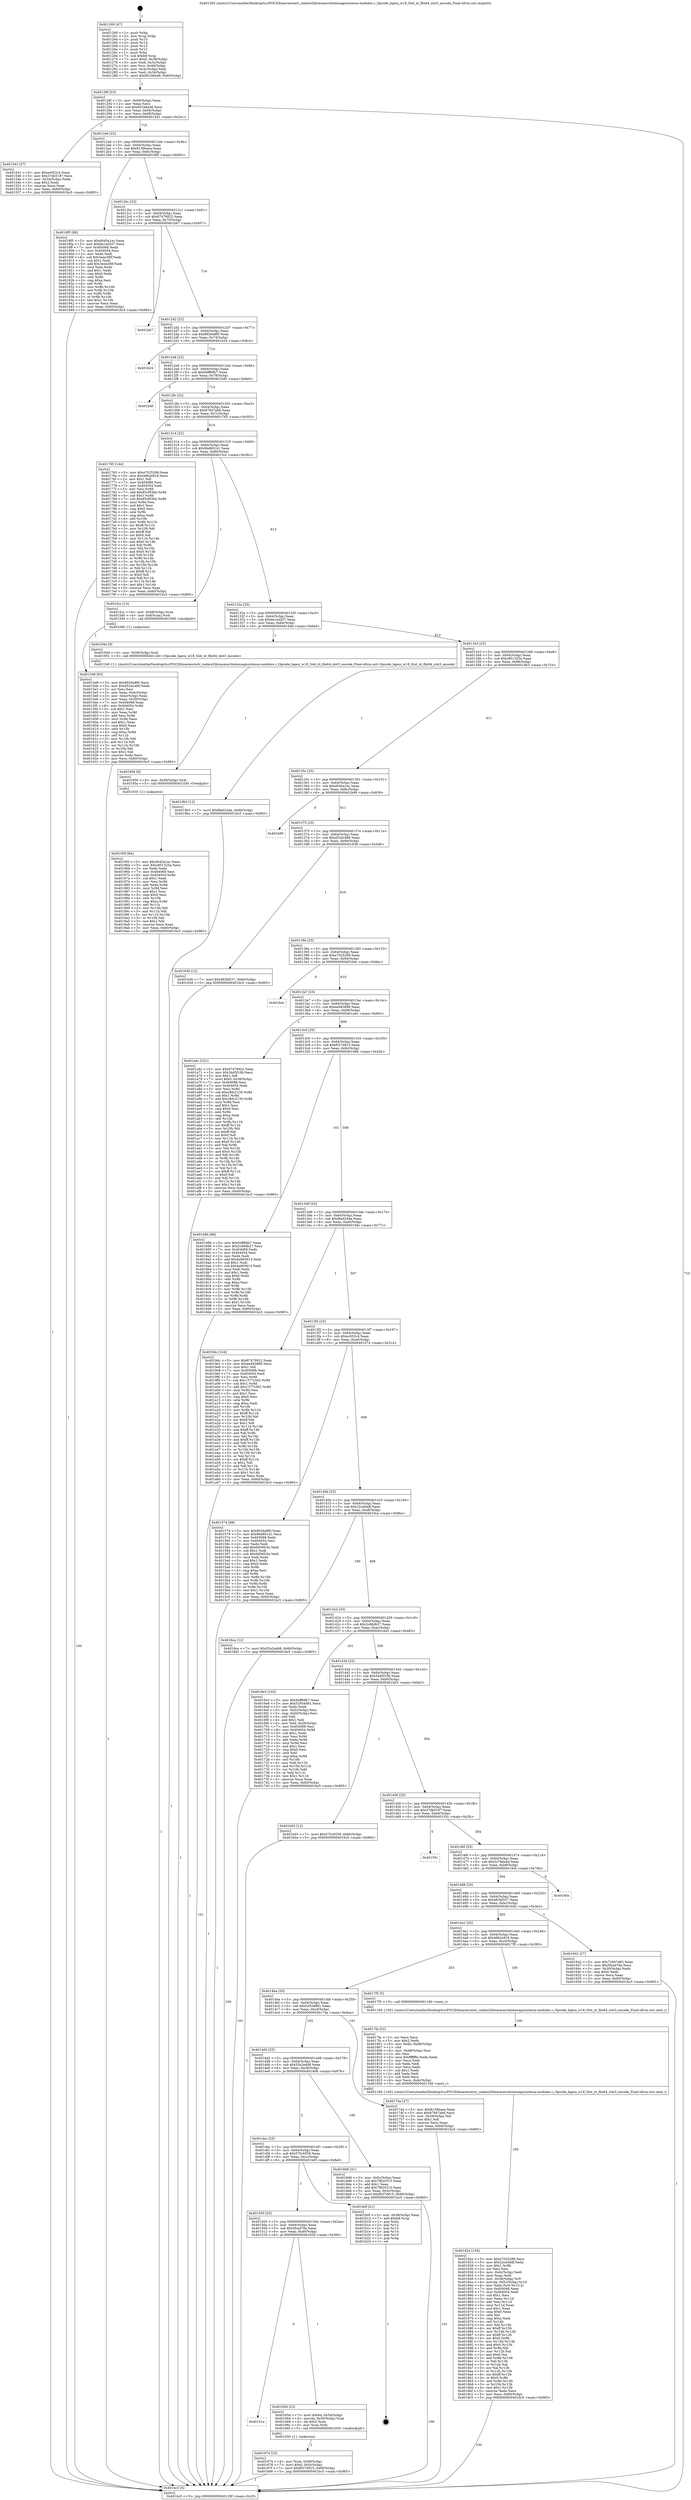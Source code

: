 digraph "0x401260" {
  label = "0x401260 (/mnt/c/Users/mathe/Desktop/tcc/POCII/binaries/extr_radare2librasmarchxtensagnuxtensa-modules.c_Opcode_bgeui_w18_Slot_xt_flix64_slot3_encode_Final-ollvm.out::main(0))"
  labelloc = "t"
  node[shape=record]

  Entry [label="",width=0.3,height=0.3,shape=circle,fillcolor=black,style=filled]
  "0x40128f" [label="{
     0x40128f [23]\l
     | [instrs]\l
     &nbsp;&nbsp;0x40128f \<+3\>: mov -0x60(%rbp),%eax\l
     &nbsp;&nbsp;0x401292 \<+2\>: mov %eax,%ecx\l
     &nbsp;&nbsp;0x401294 \<+6\>: sub $0x801b6a48,%ecx\l
     &nbsp;&nbsp;0x40129a \<+3\>: mov %eax,-0x64(%rbp)\l
     &nbsp;&nbsp;0x40129d \<+3\>: mov %ecx,-0x68(%rbp)\l
     &nbsp;&nbsp;0x4012a0 \<+6\>: je 0000000000401541 \<main+0x2e1\>\l
  }"]
  "0x401541" [label="{
     0x401541 [27]\l
     | [instrs]\l
     &nbsp;&nbsp;0x401541 \<+5\>: mov $0xec052c4,%eax\l
     &nbsp;&nbsp;0x401546 \<+5\>: mov $0x37db5197,%ecx\l
     &nbsp;&nbsp;0x40154b \<+3\>: mov -0x34(%rbp),%edx\l
     &nbsp;&nbsp;0x40154e \<+3\>: cmp $0x2,%edx\l
     &nbsp;&nbsp;0x401551 \<+3\>: cmovne %ecx,%eax\l
     &nbsp;&nbsp;0x401554 \<+3\>: mov %eax,-0x60(%rbp)\l
     &nbsp;&nbsp;0x401557 \<+5\>: jmp 0000000000401bc5 \<main+0x965\>\l
  }"]
  "0x4012a6" [label="{
     0x4012a6 [22]\l
     | [instrs]\l
     &nbsp;&nbsp;0x4012a6 \<+5\>: jmp 00000000004012ab \<main+0x4b\>\l
     &nbsp;&nbsp;0x4012ab \<+3\>: mov -0x64(%rbp),%eax\l
     &nbsp;&nbsp;0x4012ae \<+5\>: sub $0x8139baea,%eax\l
     &nbsp;&nbsp;0x4012b3 \<+3\>: mov %eax,-0x6c(%rbp)\l
     &nbsp;&nbsp;0x4012b6 \<+6\>: je 00000000004018f5 \<main+0x695\>\l
  }"]
  "0x401bc5" [label="{
     0x401bc5 [5]\l
     | [instrs]\l
     &nbsp;&nbsp;0x401bc5 \<+5\>: jmp 000000000040128f \<main+0x2f\>\l
  }"]
  "0x401260" [label="{
     0x401260 [47]\l
     | [instrs]\l
     &nbsp;&nbsp;0x401260 \<+1\>: push %rbp\l
     &nbsp;&nbsp;0x401261 \<+3\>: mov %rsp,%rbp\l
     &nbsp;&nbsp;0x401264 \<+2\>: push %r15\l
     &nbsp;&nbsp;0x401266 \<+2\>: push %r14\l
     &nbsp;&nbsp;0x401268 \<+2\>: push %r13\l
     &nbsp;&nbsp;0x40126a \<+2\>: push %r12\l
     &nbsp;&nbsp;0x40126c \<+1\>: push %rbx\l
     &nbsp;&nbsp;0x40126d \<+7\>: sub $0xb8,%rsp\l
     &nbsp;&nbsp;0x401274 \<+7\>: movl $0x0,-0x38(%rbp)\l
     &nbsp;&nbsp;0x40127b \<+3\>: mov %edi,-0x3c(%rbp)\l
     &nbsp;&nbsp;0x40127e \<+4\>: mov %rsi,-0x48(%rbp)\l
     &nbsp;&nbsp;0x401282 \<+3\>: mov -0x3c(%rbp),%edi\l
     &nbsp;&nbsp;0x401285 \<+3\>: mov %edi,-0x34(%rbp)\l
     &nbsp;&nbsp;0x401288 \<+7\>: movl $0x801b6a48,-0x60(%rbp)\l
  }"]
  Exit [label="",width=0.3,height=0.3,shape=circle,fillcolor=black,style=filled,peripheries=2]
  "0x4018f5" [label="{
     0x4018f5 [88]\l
     | [instrs]\l
     &nbsp;&nbsp;0x4018f5 \<+5\>: mov $0xd045a1ec,%eax\l
     &nbsp;&nbsp;0x4018fa \<+5\>: mov $0xbe1ed207,%ecx\l
     &nbsp;&nbsp;0x4018ff \<+7\>: mov 0x404068,%edx\l
     &nbsp;&nbsp;0x401906 \<+7\>: mov 0x404054,%esi\l
     &nbsp;&nbsp;0x40190d \<+2\>: mov %edx,%edi\l
     &nbsp;&nbsp;0x40190f \<+6\>: sub $0x3eee2f0f,%edi\l
     &nbsp;&nbsp;0x401915 \<+3\>: sub $0x1,%edi\l
     &nbsp;&nbsp;0x401918 \<+6\>: add $0x3eee2f0f,%edi\l
     &nbsp;&nbsp;0x40191e \<+3\>: imul %edi,%edx\l
     &nbsp;&nbsp;0x401921 \<+3\>: and $0x1,%edx\l
     &nbsp;&nbsp;0x401924 \<+3\>: cmp $0x0,%edx\l
     &nbsp;&nbsp;0x401927 \<+4\>: sete %r8b\l
     &nbsp;&nbsp;0x40192b \<+3\>: cmp $0xa,%esi\l
     &nbsp;&nbsp;0x40192e \<+4\>: setl %r9b\l
     &nbsp;&nbsp;0x401932 \<+3\>: mov %r8b,%r10b\l
     &nbsp;&nbsp;0x401935 \<+3\>: and %r9b,%r10b\l
     &nbsp;&nbsp;0x401938 \<+3\>: xor %r9b,%r8b\l
     &nbsp;&nbsp;0x40193b \<+3\>: or %r8b,%r10b\l
     &nbsp;&nbsp;0x40193e \<+4\>: test $0x1,%r10b\l
     &nbsp;&nbsp;0x401942 \<+3\>: cmovne %ecx,%eax\l
     &nbsp;&nbsp;0x401945 \<+3\>: mov %eax,-0x60(%rbp)\l
     &nbsp;&nbsp;0x401948 \<+5\>: jmp 0000000000401bc5 \<main+0x965\>\l
  }"]
  "0x4012bc" [label="{
     0x4012bc [22]\l
     | [instrs]\l
     &nbsp;&nbsp;0x4012bc \<+5\>: jmp 00000000004012c1 \<main+0x61\>\l
     &nbsp;&nbsp;0x4012c1 \<+3\>: mov -0x64(%rbp),%eax\l
     &nbsp;&nbsp;0x4012c4 \<+5\>: sub $0x87479922,%eax\l
     &nbsp;&nbsp;0x4012c9 \<+3\>: mov %eax,-0x70(%rbp)\l
     &nbsp;&nbsp;0x4012cc \<+6\>: je 0000000000401bb7 \<main+0x957\>\l
  }"]
  "0x40195f" [label="{
     0x40195f [84]\l
     | [instrs]\l
     &nbsp;&nbsp;0x40195f \<+5\>: mov $0xd045a1ec,%eax\l
     &nbsp;&nbsp;0x401964 \<+5\>: mov $0xc851325a,%ecx\l
     &nbsp;&nbsp;0x401969 \<+2\>: xor %edx,%edx\l
     &nbsp;&nbsp;0x40196b \<+7\>: mov 0x404068,%esi\l
     &nbsp;&nbsp;0x401972 \<+8\>: mov 0x404054,%r8d\l
     &nbsp;&nbsp;0x40197a \<+3\>: sub $0x1,%edx\l
     &nbsp;&nbsp;0x40197d \<+3\>: mov %esi,%r9d\l
     &nbsp;&nbsp;0x401980 \<+3\>: add %edx,%r9d\l
     &nbsp;&nbsp;0x401983 \<+4\>: imul %r9d,%esi\l
     &nbsp;&nbsp;0x401987 \<+3\>: and $0x1,%esi\l
     &nbsp;&nbsp;0x40198a \<+3\>: cmp $0x0,%esi\l
     &nbsp;&nbsp;0x40198d \<+4\>: sete %r10b\l
     &nbsp;&nbsp;0x401991 \<+4\>: cmp $0xa,%r8d\l
     &nbsp;&nbsp;0x401995 \<+4\>: setl %r11b\l
     &nbsp;&nbsp;0x401999 \<+3\>: mov %r10b,%bl\l
     &nbsp;&nbsp;0x40199c \<+3\>: and %r11b,%bl\l
     &nbsp;&nbsp;0x40199f \<+3\>: xor %r11b,%r10b\l
     &nbsp;&nbsp;0x4019a2 \<+3\>: or %r10b,%bl\l
     &nbsp;&nbsp;0x4019a5 \<+3\>: test $0x1,%bl\l
     &nbsp;&nbsp;0x4019a8 \<+3\>: cmovne %ecx,%eax\l
     &nbsp;&nbsp;0x4019ab \<+3\>: mov %eax,-0x60(%rbp)\l
     &nbsp;&nbsp;0x4019ae \<+5\>: jmp 0000000000401bc5 \<main+0x965\>\l
  }"]
  "0x401bb7" [label="{
     0x401bb7\l
  }", style=dashed]
  "0x4012d2" [label="{
     0x4012d2 [22]\l
     | [instrs]\l
     &nbsp;&nbsp;0x4012d2 \<+5\>: jmp 00000000004012d7 \<main+0x77\>\l
     &nbsp;&nbsp;0x4012d7 \<+3\>: mov -0x64(%rbp),%eax\l
     &nbsp;&nbsp;0x4012da \<+5\>: sub $0x8926e8f0,%eax\l
     &nbsp;&nbsp;0x4012df \<+3\>: mov %eax,-0x74(%rbp)\l
     &nbsp;&nbsp;0x4012e2 \<+6\>: je 0000000000401b24 \<main+0x8c4\>\l
  }"]
  "0x401956" [label="{
     0x401956 [9]\l
     | [instrs]\l
     &nbsp;&nbsp;0x401956 \<+4\>: mov -0x58(%rbp),%rdi\l
     &nbsp;&nbsp;0x40195a \<+5\>: call 0000000000401030 \<free@plt\>\l
     | [calls]\l
     &nbsp;&nbsp;0x401030 \{1\} (unknown)\l
  }"]
  "0x401b24" [label="{
     0x401b24\l
  }", style=dashed]
  "0x4012e8" [label="{
     0x4012e8 [22]\l
     | [instrs]\l
     &nbsp;&nbsp;0x4012e8 \<+5\>: jmp 00000000004012ed \<main+0x8d\>\l
     &nbsp;&nbsp;0x4012ed \<+3\>: mov -0x64(%rbp),%eax\l
     &nbsp;&nbsp;0x4012f0 \<+5\>: sub $0x94ff68b7,%eax\l
     &nbsp;&nbsp;0x4012f5 \<+3\>: mov %eax,-0x78(%rbp)\l
     &nbsp;&nbsp;0x4012f8 \<+6\>: je 0000000000401b40 \<main+0x8e0\>\l
  }"]
  "0x40182e" [label="{
     0x40182e [156]\l
     | [instrs]\l
     &nbsp;&nbsp;0x40182e \<+5\>: mov $0xe7025289,%ecx\l
     &nbsp;&nbsp;0x401833 \<+5\>: mov $0x22ce0ddf,%edx\l
     &nbsp;&nbsp;0x401838 \<+3\>: mov $0x1,%r8b\l
     &nbsp;&nbsp;0x40183b \<+2\>: xor %esi,%esi\l
     &nbsp;&nbsp;0x40183d \<+6\>: mov -0xdc(%rbp),%edi\l
     &nbsp;&nbsp;0x401843 \<+3\>: imul %eax,%edi\l
     &nbsp;&nbsp;0x401846 \<+4\>: mov -0x58(%rbp),%r9\l
     &nbsp;&nbsp;0x40184a \<+4\>: movslq -0x5c(%rbp),%r10\l
     &nbsp;&nbsp;0x40184e \<+4\>: mov %edi,(%r9,%r10,4)\l
     &nbsp;&nbsp;0x401852 \<+7\>: mov 0x404068,%eax\l
     &nbsp;&nbsp;0x401859 \<+7\>: mov 0x404054,%edi\l
     &nbsp;&nbsp;0x401860 \<+3\>: sub $0x1,%esi\l
     &nbsp;&nbsp;0x401863 \<+3\>: mov %eax,%r11d\l
     &nbsp;&nbsp;0x401866 \<+3\>: add %esi,%r11d\l
     &nbsp;&nbsp;0x401869 \<+4\>: imul %r11d,%eax\l
     &nbsp;&nbsp;0x40186d \<+3\>: and $0x1,%eax\l
     &nbsp;&nbsp;0x401870 \<+3\>: cmp $0x0,%eax\l
     &nbsp;&nbsp;0x401873 \<+3\>: sete %bl\l
     &nbsp;&nbsp;0x401876 \<+3\>: cmp $0xa,%edi\l
     &nbsp;&nbsp;0x401879 \<+4\>: setl %r14b\l
     &nbsp;&nbsp;0x40187d \<+3\>: mov %bl,%r15b\l
     &nbsp;&nbsp;0x401880 \<+4\>: xor $0xff,%r15b\l
     &nbsp;&nbsp;0x401884 \<+3\>: mov %r14b,%r12b\l
     &nbsp;&nbsp;0x401887 \<+4\>: xor $0xff,%r12b\l
     &nbsp;&nbsp;0x40188b \<+4\>: xor $0x0,%r8b\l
     &nbsp;&nbsp;0x40188f \<+3\>: mov %r15b,%r13b\l
     &nbsp;&nbsp;0x401892 \<+4\>: and $0x0,%r13b\l
     &nbsp;&nbsp;0x401896 \<+3\>: and %r8b,%bl\l
     &nbsp;&nbsp;0x401899 \<+3\>: mov %r12b,%al\l
     &nbsp;&nbsp;0x40189c \<+2\>: and $0x0,%al\l
     &nbsp;&nbsp;0x40189e \<+3\>: and %r8b,%r14b\l
     &nbsp;&nbsp;0x4018a1 \<+3\>: or %bl,%r13b\l
     &nbsp;&nbsp;0x4018a4 \<+3\>: or %r14b,%al\l
     &nbsp;&nbsp;0x4018a7 \<+3\>: xor %al,%r13b\l
     &nbsp;&nbsp;0x4018aa \<+3\>: or %r12b,%r15b\l
     &nbsp;&nbsp;0x4018ad \<+4\>: xor $0xff,%r15b\l
     &nbsp;&nbsp;0x4018b1 \<+4\>: or $0x0,%r8b\l
     &nbsp;&nbsp;0x4018b5 \<+3\>: and %r8b,%r15b\l
     &nbsp;&nbsp;0x4018b8 \<+3\>: or %r15b,%r13b\l
     &nbsp;&nbsp;0x4018bb \<+4\>: test $0x1,%r13b\l
     &nbsp;&nbsp;0x4018bf \<+3\>: cmovne %edx,%ecx\l
     &nbsp;&nbsp;0x4018c2 \<+3\>: mov %ecx,-0x60(%rbp)\l
     &nbsp;&nbsp;0x4018c5 \<+5\>: jmp 0000000000401bc5 \<main+0x965\>\l
  }"]
  "0x401b40" [label="{
     0x401b40\l
  }", style=dashed]
  "0x4012fe" [label="{
     0x4012fe [22]\l
     | [instrs]\l
     &nbsp;&nbsp;0x4012fe \<+5\>: jmp 0000000000401303 \<main+0xa3\>\l
     &nbsp;&nbsp;0x401303 \<+3\>: mov -0x64(%rbp),%eax\l
     &nbsp;&nbsp;0x401306 \<+5\>: sub $0x97847ab6,%eax\l
     &nbsp;&nbsp;0x40130b \<+3\>: mov %eax,-0x7c(%rbp)\l
     &nbsp;&nbsp;0x40130e \<+6\>: je 0000000000401765 \<main+0x505\>\l
  }"]
  "0x4017fa" [label="{
     0x4017fa [52]\l
     | [instrs]\l
     &nbsp;&nbsp;0x4017fa \<+2\>: xor %ecx,%ecx\l
     &nbsp;&nbsp;0x4017fc \<+5\>: mov $0x2,%edx\l
     &nbsp;&nbsp;0x401801 \<+6\>: mov %edx,-0xd8(%rbp)\l
     &nbsp;&nbsp;0x401807 \<+1\>: cltd\l
     &nbsp;&nbsp;0x401808 \<+6\>: mov -0xd8(%rbp),%esi\l
     &nbsp;&nbsp;0x40180e \<+2\>: idiv %esi\l
     &nbsp;&nbsp;0x401810 \<+6\>: imul $0xfffffffe,%edx,%edx\l
     &nbsp;&nbsp;0x401816 \<+2\>: mov %ecx,%edi\l
     &nbsp;&nbsp;0x401818 \<+2\>: sub %edx,%edi\l
     &nbsp;&nbsp;0x40181a \<+2\>: mov %ecx,%edx\l
     &nbsp;&nbsp;0x40181c \<+3\>: sub $0x1,%edx\l
     &nbsp;&nbsp;0x40181f \<+2\>: add %edx,%edi\l
     &nbsp;&nbsp;0x401821 \<+2\>: sub %edi,%ecx\l
     &nbsp;&nbsp;0x401823 \<+6\>: mov %ecx,-0xdc(%rbp)\l
     &nbsp;&nbsp;0x401829 \<+5\>: call 0000000000401160 \<next_i\>\l
     | [calls]\l
     &nbsp;&nbsp;0x401160 \{100\} (/mnt/c/Users/mathe/Desktop/tcc/POCII/binaries/extr_radare2librasmarchxtensagnuxtensa-modules.c_Opcode_bgeui_w18_Slot_xt_flix64_slot3_encode_Final-ollvm.out::next_i)\l
  }"]
  "0x401765" [label="{
     0x401765 [144]\l
     | [instrs]\l
     &nbsp;&nbsp;0x401765 \<+5\>: mov $0xe7025289,%eax\l
     &nbsp;&nbsp;0x40176a \<+5\>: mov $0x49b2e918,%ecx\l
     &nbsp;&nbsp;0x40176f \<+2\>: mov $0x1,%dl\l
     &nbsp;&nbsp;0x401771 \<+7\>: mov 0x404068,%esi\l
     &nbsp;&nbsp;0x401778 \<+7\>: mov 0x404054,%edi\l
     &nbsp;&nbsp;0x40177f \<+3\>: mov %esi,%r8d\l
     &nbsp;&nbsp;0x401782 \<+7\>: add $0x85cf03bb,%r8d\l
     &nbsp;&nbsp;0x401789 \<+4\>: sub $0x1,%r8d\l
     &nbsp;&nbsp;0x40178d \<+7\>: sub $0x85cf03bb,%r8d\l
     &nbsp;&nbsp;0x401794 \<+4\>: imul %r8d,%esi\l
     &nbsp;&nbsp;0x401798 \<+3\>: and $0x1,%esi\l
     &nbsp;&nbsp;0x40179b \<+3\>: cmp $0x0,%esi\l
     &nbsp;&nbsp;0x40179e \<+4\>: sete %r9b\l
     &nbsp;&nbsp;0x4017a2 \<+3\>: cmp $0xa,%edi\l
     &nbsp;&nbsp;0x4017a5 \<+4\>: setl %r10b\l
     &nbsp;&nbsp;0x4017a9 \<+3\>: mov %r9b,%r11b\l
     &nbsp;&nbsp;0x4017ac \<+4\>: xor $0xff,%r11b\l
     &nbsp;&nbsp;0x4017b0 \<+3\>: mov %r10b,%bl\l
     &nbsp;&nbsp;0x4017b3 \<+3\>: xor $0xff,%bl\l
     &nbsp;&nbsp;0x4017b6 \<+3\>: xor $0x0,%dl\l
     &nbsp;&nbsp;0x4017b9 \<+3\>: mov %r11b,%r14b\l
     &nbsp;&nbsp;0x4017bc \<+4\>: and $0x0,%r14b\l
     &nbsp;&nbsp;0x4017c0 \<+3\>: and %dl,%r9b\l
     &nbsp;&nbsp;0x4017c3 \<+3\>: mov %bl,%r15b\l
     &nbsp;&nbsp;0x4017c6 \<+4\>: and $0x0,%r15b\l
     &nbsp;&nbsp;0x4017ca \<+3\>: and %dl,%r10b\l
     &nbsp;&nbsp;0x4017cd \<+3\>: or %r9b,%r14b\l
     &nbsp;&nbsp;0x4017d0 \<+3\>: or %r10b,%r15b\l
     &nbsp;&nbsp;0x4017d3 \<+3\>: xor %r15b,%r14b\l
     &nbsp;&nbsp;0x4017d6 \<+3\>: or %bl,%r11b\l
     &nbsp;&nbsp;0x4017d9 \<+4\>: xor $0xff,%r11b\l
     &nbsp;&nbsp;0x4017dd \<+3\>: or $0x0,%dl\l
     &nbsp;&nbsp;0x4017e0 \<+3\>: and %dl,%r11b\l
     &nbsp;&nbsp;0x4017e3 \<+3\>: or %r11b,%r14b\l
     &nbsp;&nbsp;0x4017e6 \<+4\>: test $0x1,%r14b\l
     &nbsp;&nbsp;0x4017ea \<+3\>: cmovne %ecx,%eax\l
     &nbsp;&nbsp;0x4017ed \<+3\>: mov %eax,-0x60(%rbp)\l
     &nbsp;&nbsp;0x4017f0 \<+5\>: jmp 0000000000401bc5 \<main+0x965\>\l
  }"]
  "0x401314" [label="{
     0x401314 [22]\l
     | [instrs]\l
     &nbsp;&nbsp;0x401314 \<+5\>: jmp 0000000000401319 \<main+0xb9\>\l
     &nbsp;&nbsp;0x401319 \<+3\>: mov -0x64(%rbp),%eax\l
     &nbsp;&nbsp;0x40131c \<+5\>: sub $0x9bd80141,%eax\l
     &nbsp;&nbsp;0x401321 \<+3\>: mov %eax,-0x80(%rbp)\l
     &nbsp;&nbsp;0x401324 \<+6\>: je 00000000004015cc \<main+0x36c\>\l
  }"]
  "0x401674" [label="{
     0x401674 [23]\l
     | [instrs]\l
     &nbsp;&nbsp;0x401674 \<+4\>: mov %rax,-0x58(%rbp)\l
     &nbsp;&nbsp;0x401678 \<+7\>: movl $0x0,-0x5c(%rbp)\l
     &nbsp;&nbsp;0x40167f \<+7\>: movl $0xf037d915,-0x60(%rbp)\l
     &nbsp;&nbsp;0x401686 \<+5\>: jmp 0000000000401bc5 \<main+0x965\>\l
  }"]
  "0x4015cc" [label="{
     0x4015cc [13]\l
     | [instrs]\l
     &nbsp;&nbsp;0x4015cc \<+4\>: mov -0x48(%rbp),%rax\l
     &nbsp;&nbsp;0x4015d0 \<+4\>: mov 0x8(%rax),%rdi\l
     &nbsp;&nbsp;0x4015d4 \<+5\>: call 0000000000401060 \<atoi@plt\>\l
     | [calls]\l
     &nbsp;&nbsp;0x401060 \{1\} (unknown)\l
  }"]
  "0x40132a" [label="{
     0x40132a [25]\l
     | [instrs]\l
     &nbsp;&nbsp;0x40132a \<+5\>: jmp 000000000040132f \<main+0xcf\>\l
     &nbsp;&nbsp;0x40132f \<+3\>: mov -0x64(%rbp),%eax\l
     &nbsp;&nbsp;0x401332 \<+5\>: sub $0xbe1ed207,%eax\l
     &nbsp;&nbsp;0x401337 \<+6\>: mov %eax,-0x84(%rbp)\l
     &nbsp;&nbsp;0x40133d \<+6\>: je 000000000040194d \<main+0x6ed\>\l
  }"]
  "0x40151e" [label="{
     0x40151e\l
  }", style=dashed]
  "0x40194d" [label="{
     0x40194d [9]\l
     | [instrs]\l
     &nbsp;&nbsp;0x40194d \<+4\>: mov -0x58(%rbp),%rdi\l
     &nbsp;&nbsp;0x401951 \<+5\>: call 0000000000401240 \<Opcode_bgeui_w18_Slot_xt_flix64_slot3_encode\>\l
     | [calls]\l
     &nbsp;&nbsp;0x401240 \{1\} (/mnt/c/Users/mathe/Desktop/tcc/POCII/binaries/extr_radare2librasmarchxtensagnuxtensa-modules.c_Opcode_bgeui_w18_Slot_xt_flix64_slot3_encode_Final-ollvm.out::Opcode_bgeui_w18_Slot_xt_flix64_slot3_encode)\l
  }"]
  "0x401343" [label="{
     0x401343 [25]\l
     | [instrs]\l
     &nbsp;&nbsp;0x401343 \<+5\>: jmp 0000000000401348 \<main+0xe8\>\l
     &nbsp;&nbsp;0x401348 \<+3\>: mov -0x64(%rbp),%eax\l
     &nbsp;&nbsp;0x40134b \<+5\>: sub $0xc851325a,%eax\l
     &nbsp;&nbsp;0x401350 \<+6\>: mov %eax,-0x88(%rbp)\l
     &nbsp;&nbsp;0x401356 \<+6\>: je 00000000004019b3 \<main+0x753\>\l
  }"]
  "0x40165d" [label="{
     0x40165d [23]\l
     | [instrs]\l
     &nbsp;&nbsp;0x40165d \<+7\>: movl $0x64,-0x50(%rbp)\l
     &nbsp;&nbsp;0x401664 \<+4\>: movslq -0x50(%rbp),%rax\l
     &nbsp;&nbsp;0x401668 \<+4\>: shl $0x2,%rax\l
     &nbsp;&nbsp;0x40166c \<+3\>: mov %rax,%rdi\l
     &nbsp;&nbsp;0x40166f \<+5\>: call 0000000000401050 \<malloc@plt\>\l
     | [calls]\l
     &nbsp;&nbsp;0x401050 \{1\} (unknown)\l
  }"]
  "0x4019b3" [label="{
     0x4019b3 [12]\l
     | [instrs]\l
     &nbsp;&nbsp;0x4019b3 \<+7\>: movl $0xf8a024da,-0x60(%rbp)\l
     &nbsp;&nbsp;0x4019ba \<+5\>: jmp 0000000000401bc5 \<main+0x965\>\l
  }"]
  "0x40135c" [label="{
     0x40135c [25]\l
     | [instrs]\l
     &nbsp;&nbsp;0x40135c \<+5\>: jmp 0000000000401361 \<main+0x101\>\l
     &nbsp;&nbsp;0x401361 \<+3\>: mov -0x64(%rbp),%eax\l
     &nbsp;&nbsp;0x401364 \<+5\>: sub $0xd045a1ec,%eax\l
     &nbsp;&nbsp;0x401369 \<+6\>: mov %eax,-0x8c(%rbp)\l
     &nbsp;&nbsp;0x40136f \<+6\>: je 0000000000401b99 \<main+0x939\>\l
  }"]
  "0x401505" [label="{
     0x401505 [25]\l
     | [instrs]\l
     &nbsp;&nbsp;0x401505 \<+5\>: jmp 000000000040150a \<main+0x2aa\>\l
     &nbsp;&nbsp;0x40150a \<+3\>: mov -0x64(%rbp),%eax\l
     &nbsp;&nbsp;0x40150d \<+5\>: sub $0x5fced78a,%eax\l
     &nbsp;&nbsp;0x401512 \<+6\>: mov %eax,-0xd0(%rbp)\l
     &nbsp;&nbsp;0x401518 \<+6\>: je 000000000040165d \<main+0x3fd\>\l
  }"]
  "0x401b99" [label="{
     0x401b99\l
  }", style=dashed]
  "0x401375" [label="{
     0x401375 [25]\l
     | [instrs]\l
     &nbsp;&nbsp;0x401375 \<+5\>: jmp 000000000040137a \<main+0x11a\>\l
     &nbsp;&nbsp;0x40137a \<+3\>: mov -0x64(%rbp),%eax\l
     &nbsp;&nbsp;0x40137d \<+5\>: sub $0xd52dc486,%eax\l
     &nbsp;&nbsp;0x401382 \<+6\>: mov %eax,-0x90(%rbp)\l
     &nbsp;&nbsp;0x401388 \<+6\>: je 0000000000401636 \<main+0x3d6\>\l
  }"]
  "0x401b0f" [label="{
     0x401b0f [21]\l
     | [instrs]\l
     &nbsp;&nbsp;0x401b0f \<+3\>: mov -0x38(%rbp),%eax\l
     &nbsp;&nbsp;0x401b12 \<+7\>: add $0xb8,%rsp\l
     &nbsp;&nbsp;0x401b19 \<+1\>: pop %rbx\l
     &nbsp;&nbsp;0x401b1a \<+2\>: pop %r12\l
     &nbsp;&nbsp;0x401b1c \<+2\>: pop %r13\l
     &nbsp;&nbsp;0x401b1e \<+2\>: pop %r14\l
     &nbsp;&nbsp;0x401b20 \<+2\>: pop %r15\l
     &nbsp;&nbsp;0x401b22 \<+1\>: pop %rbp\l
     &nbsp;&nbsp;0x401b23 \<+1\>: ret\l
  }"]
  "0x401636" [label="{
     0x401636 [12]\l
     | [instrs]\l
     &nbsp;&nbsp;0x401636 \<+7\>: movl $0x483bf337,-0x60(%rbp)\l
     &nbsp;&nbsp;0x40163d \<+5\>: jmp 0000000000401bc5 \<main+0x965\>\l
  }"]
  "0x40138e" [label="{
     0x40138e [25]\l
     | [instrs]\l
     &nbsp;&nbsp;0x40138e \<+5\>: jmp 0000000000401393 \<main+0x133\>\l
     &nbsp;&nbsp;0x401393 \<+3\>: mov -0x64(%rbp),%eax\l
     &nbsp;&nbsp;0x401396 \<+5\>: sub $0xe7025289,%eax\l
     &nbsp;&nbsp;0x40139b \<+6\>: mov %eax,-0x94(%rbp)\l
     &nbsp;&nbsp;0x4013a1 \<+6\>: je 0000000000401b4c \<main+0x8ec\>\l
  }"]
  "0x4014ec" [label="{
     0x4014ec [25]\l
     | [instrs]\l
     &nbsp;&nbsp;0x4014ec \<+5\>: jmp 00000000004014f1 \<main+0x291\>\l
     &nbsp;&nbsp;0x4014f1 \<+3\>: mov -0x64(%rbp),%eax\l
     &nbsp;&nbsp;0x4014f4 \<+5\>: sub $0x575c6559,%eax\l
     &nbsp;&nbsp;0x4014f9 \<+6\>: mov %eax,-0xcc(%rbp)\l
     &nbsp;&nbsp;0x4014ff \<+6\>: je 0000000000401b0f \<main+0x8af\>\l
  }"]
  "0x401b4c" [label="{
     0x401b4c\l
  }", style=dashed]
  "0x4013a7" [label="{
     0x4013a7 [25]\l
     | [instrs]\l
     &nbsp;&nbsp;0x4013a7 \<+5\>: jmp 00000000004013ac \<main+0x14c\>\l
     &nbsp;&nbsp;0x4013ac \<+3\>: mov -0x64(%rbp),%eax\l
     &nbsp;&nbsp;0x4013af \<+5\>: sub $0xee483896,%eax\l
     &nbsp;&nbsp;0x4013b4 \<+6\>: mov %eax,-0x98(%rbp)\l
     &nbsp;&nbsp;0x4013ba \<+6\>: je 0000000000401a6c \<main+0x80c\>\l
  }"]
  "0x4018d6" [label="{
     0x4018d6 [31]\l
     | [instrs]\l
     &nbsp;&nbsp;0x4018d6 \<+3\>: mov -0x5c(%rbp),%eax\l
     &nbsp;&nbsp;0x4018d9 \<+5\>: sub $0x7f620315,%eax\l
     &nbsp;&nbsp;0x4018de \<+3\>: add $0x1,%eax\l
     &nbsp;&nbsp;0x4018e1 \<+5\>: add $0x7f620315,%eax\l
     &nbsp;&nbsp;0x4018e6 \<+3\>: mov %eax,-0x5c(%rbp)\l
     &nbsp;&nbsp;0x4018e9 \<+7\>: movl $0xf037d915,-0x60(%rbp)\l
     &nbsp;&nbsp;0x4018f0 \<+5\>: jmp 0000000000401bc5 \<main+0x965\>\l
  }"]
  "0x401a6c" [label="{
     0x401a6c [151]\l
     | [instrs]\l
     &nbsp;&nbsp;0x401a6c \<+5\>: mov $0x87479922,%eax\l
     &nbsp;&nbsp;0x401a71 \<+5\>: mov $0x34d5f10b,%ecx\l
     &nbsp;&nbsp;0x401a76 \<+2\>: mov $0x1,%dl\l
     &nbsp;&nbsp;0x401a78 \<+7\>: movl $0x0,-0x38(%rbp)\l
     &nbsp;&nbsp;0x401a7f \<+7\>: mov 0x404068,%esi\l
     &nbsp;&nbsp;0x401a86 \<+7\>: mov 0x404054,%edi\l
     &nbsp;&nbsp;0x401a8d \<+3\>: mov %esi,%r8d\l
     &nbsp;&nbsp;0x401a90 \<+7\>: sub $0xc8dc2130,%r8d\l
     &nbsp;&nbsp;0x401a97 \<+4\>: sub $0x1,%r8d\l
     &nbsp;&nbsp;0x401a9b \<+7\>: add $0xc8dc2130,%r8d\l
     &nbsp;&nbsp;0x401aa2 \<+4\>: imul %r8d,%esi\l
     &nbsp;&nbsp;0x401aa6 \<+3\>: and $0x1,%esi\l
     &nbsp;&nbsp;0x401aa9 \<+3\>: cmp $0x0,%esi\l
     &nbsp;&nbsp;0x401aac \<+4\>: sete %r9b\l
     &nbsp;&nbsp;0x401ab0 \<+3\>: cmp $0xa,%edi\l
     &nbsp;&nbsp;0x401ab3 \<+4\>: setl %r10b\l
     &nbsp;&nbsp;0x401ab7 \<+3\>: mov %r9b,%r11b\l
     &nbsp;&nbsp;0x401aba \<+4\>: xor $0xff,%r11b\l
     &nbsp;&nbsp;0x401abe \<+3\>: mov %r10b,%bl\l
     &nbsp;&nbsp;0x401ac1 \<+3\>: xor $0xff,%bl\l
     &nbsp;&nbsp;0x401ac4 \<+3\>: xor $0x0,%dl\l
     &nbsp;&nbsp;0x401ac7 \<+3\>: mov %r11b,%r14b\l
     &nbsp;&nbsp;0x401aca \<+4\>: and $0x0,%r14b\l
     &nbsp;&nbsp;0x401ace \<+3\>: and %dl,%r9b\l
     &nbsp;&nbsp;0x401ad1 \<+3\>: mov %bl,%r15b\l
     &nbsp;&nbsp;0x401ad4 \<+4\>: and $0x0,%r15b\l
     &nbsp;&nbsp;0x401ad8 \<+3\>: and %dl,%r10b\l
     &nbsp;&nbsp;0x401adb \<+3\>: or %r9b,%r14b\l
     &nbsp;&nbsp;0x401ade \<+3\>: or %r10b,%r15b\l
     &nbsp;&nbsp;0x401ae1 \<+3\>: xor %r15b,%r14b\l
     &nbsp;&nbsp;0x401ae4 \<+3\>: or %bl,%r11b\l
     &nbsp;&nbsp;0x401ae7 \<+4\>: xor $0xff,%r11b\l
     &nbsp;&nbsp;0x401aeb \<+3\>: or $0x0,%dl\l
     &nbsp;&nbsp;0x401aee \<+3\>: and %dl,%r11b\l
     &nbsp;&nbsp;0x401af1 \<+3\>: or %r11b,%r14b\l
     &nbsp;&nbsp;0x401af4 \<+4\>: test $0x1,%r14b\l
     &nbsp;&nbsp;0x401af8 \<+3\>: cmovne %ecx,%eax\l
     &nbsp;&nbsp;0x401afb \<+3\>: mov %eax,-0x60(%rbp)\l
     &nbsp;&nbsp;0x401afe \<+5\>: jmp 0000000000401bc5 \<main+0x965\>\l
  }"]
  "0x4013c0" [label="{
     0x4013c0 [25]\l
     | [instrs]\l
     &nbsp;&nbsp;0x4013c0 \<+5\>: jmp 00000000004013c5 \<main+0x165\>\l
     &nbsp;&nbsp;0x4013c5 \<+3\>: mov -0x64(%rbp),%eax\l
     &nbsp;&nbsp;0x4013c8 \<+5\>: sub $0xf037d915,%eax\l
     &nbsp;&nbsp;0x4013cd \<+6\>: mov %eax,-0x9c(%rbp)\l
     &nbsp;&nbsp;0x4013d3 \<+6\>: je 000000000040168b \<main+0x42b\>\l
  }"]
  "0x4014d3" [label="{
     0x4014d3 [25]\l
     | [instrs]\l
     &nbsp;&nbsp;0x4014d3 \<+5\>: jmp 00000000004014d8 \<main+0x278\>\l
     &nbsp;&nbsp;0x4014d8 \<+3\>: mov -0x64(%rbp),%eax\l
     &nbsp;&nbsp;0x4014db \<+5\>: sub $0x55a2edd8,%eax\l
     &nbsp;&nbsp;0x4014e0 \<+6\>: mov %eax,-0xc8(%rbp)\l
     &nbsp;&nbsp;0x4014e6 \<+6\>: je 00000000004018d6 \<main+0x676\>\l
  }"]
  "0x40168b" [label="{
     0x40168b [88]\l
     | [instrs]\l
     &nbsp;&nbsp;0x40168b \<+5\>: mov $0x94ff68b7,%eax\l
     &nbsp;&nbsp;0x401690 \<+5\>: mov $0x2c68db27,%ecx\l
     &nbsp;&nbsp;0x401695 \<+7\>: mov 0x404068,%edx\l
     &nbsp;&nbsp;0x40169c \<+7\>: mov 0x404054,%esi\l
     &nbsp;&nbsp;0x4016a3 \<+2\>: mov %edx,%edi\l
     &nbsp;&nbsp;0x4016a5 \<+6\>: add $0x4a905613,%edi\l
     &nbsp;&nbsp;0x4016ab \<+3\>: sub $0x1,%edi\l
     &nbsp;&nbsp;0x4016ae \<+6\>: sub $0x4a905613,%edi\l
     &nbsp;&nbsp;0x4016b4 \<+3\>: imul %edi,%edx\l
     &nbsp;&nbsp;0x4016b7 \<+3\>: and $0x1,%edx\l
     &nbsp;&nbsp;0x4016ba \<+3\>: cmp $0x0,%edx\l
     &nbsp;&nbsp;0x4016bd \<+4\>: sete %r8b\l
     &nbsp;&nbsp;0x4016c1 \<+3\>: cmp $0xa,%esi\l
     &nbsp;&nbsp;0x4016c4 \<+4\>: setl %r9b\l
     &nbsp;&nbsp;0x4016c8 \<+3\>: mov %r8b,%r10b\l
     &nbsp;&nbsp;0x4016cb \<+3\>: and %r9b,%r10b\l
     &nbsp;&nbsp;0x4016ce \<+3\>: xor %r9b,%r8b\l
     &nbsp;&nbsp;0x4016d1 \<+3\>: or %r8b,%r10b\l
     &nbsp;&nbsp;0x4016d4 \<+4\>: test $0x1,%r10b\l
     &nbsp;&nbsp;0x4016d8 \<+3\>: cmovne %ecx,%eax\l
     &nbsp;&nbsp;0x4016db \<+3\>: mov %eax,-0x60(%rbp)\l
     &nbsp;&nbsp;0x4016de \<+5\>: jmp 0000000000401bc5 \<main+0x965\>\l
  }"]
  "0x4013d9" [label="{
     0x4013d9 [25]\l
     | [instrs]\l
     &nbsp;&nbsp;0x4013d9 \<+5\>: jmp 00000000004013de \<main+0x17e\>\l
     &nbsp;&nbsp;0x4013de \<+3\>: mov -0x64(%rbp),%eax\l
     &nbsp;&nbsp;0x4013e1 \<+5\>: sub $0xf8a024da,%eax\l
     &nbsp;&nbsp;0x4013e6 \<+6\>: mov %eax,-0xa0(%rbp)\l
     &nbsp;&nbsp;0x4013ec \<+6\>: je 00000000004019dc \<main+0x77c\>\l
  }"]
  "0x40174a" [label="{
     0x40174a [27]\l
     | [instrs]\l
     &nbsp;&nbsp;0x40174a \<+5\>: mov $0x8139baea,%eax\l
     &nbsp;&nbsp;0x40174f \<+5\>: mov $0x97847ab6,%ecx\l
     &nbsp;&nbsp;0x401754 \<+3\>: mov -0x29(%rbp),%dl\l
     &nbsp;&nbsp;0x401757 \<+3\>: test $0x1,%dl\l
     &nbsp;&nbsp;0x40175a \<+3\>: cmovne %ecx,%eax\l
     &nbsp;&nbsp;0x40175d \<+3\>: mov %eax,-0x60(%rbp)\l
     &nbsp;&nbsp;0x401760 \<+5\>: jmp 0000000000401bc5 \<main+0x965\>\l
  }"]
  "0x4019dc" [label="{
     0x4019dc [144]\l
     | [instrs]\l
     &nbsp;&nbsp;0x4019dc \<+5\>: mov $0x87479922,%eax\l
     &nbsp;&nbsp;0x4019e1 \<+5\>: mov $0xee483896,%ecx\l
     &nbsp;&nbsp;0x4019e6 \<+2\>: mov $0x1,%dl\l
     &nbsp;&nbsp;0x4019e8 \<+7\>: mov 0x404068,%esi\l
     &nbsp;&nbsp;0x4019ef \<+7\>: mov 0x404054,%edi\l
     &nbsp;&nbsp;0x4019f6 \<+3\>: mov %esi,%r8d\l
     &nbsp;&nbsp;0x4019f9 \<+7\>: sub $0x1377c562,%r8d\l
     &nbsp;&nbsp;0x401a00 \<+4\>: sub $0x1,%r8d\l
     &nbsp;&nbsp;0x401a04 \<+7\>: add $0x1377c562,%r8d\l
     &nbsp;&nbsp;0x401a0b \<+4\>: imul %r8d,%esi\l
     &nbsp;&nbsp;0x401a0f \<+3\>: and $0x1,%esi\l
     &nbsp;&nbsp;0x401a12 \<+3\>: cmp $0x0,%esi\l
     &nbsp;&nbsp;0x401a15 \<+4\>: sete %r9b\l
     &nbsp;&nbsp;0x401a19 \<+3\>: cmp $0xa,%edi\l
     &nbsp;&nbsp;0x401a1c \<+4\>: setl %r10b\l
     &nbsp;&nbsp;0x401a20 \<+3\>: mov %r9b,%r11b\l
     &nbsp;&nbsp;0x401a23 \<+4\>: xor $0xff,%r11b\l
     &nbsp;&nbsp;0x401a27 \<+3\>: mov %r10b,%bl\l
     &nbsp;&nbsp;0x401a2a \<+3\>: xor $0xff,%bl\l
     &nbsp;&nbsp;0x401a2d \<+3\>: xor $0x1,%dl\l
     &nbsp;&nbsp;0x401a30 \<+3\>: mov %r11b,%r14b\l
     &nbsp;&nbsp;0x401a33 \<+4\>: and $0xff,%r14b\l
     &nbsp;&nbsp;0x401a37 \<+3\>: and %dl,%r9b\l
     &nbsp;&nbsp;0x401a3a \<+3\>: mov %bl,%r15b\l
     &nbsp;&nbsp;0x401a3d \<+4\>: and $0xff,%r15b\l
     &nbsp;&nbsp;0x401a41 \<+3\>: and %dl,%r10b\l
     &nbsp;&nbsp;0x401a44 \<+3\>: or %r9b,%r14b\l
     &nbsp;&nbsp;0x401a47 \<+3\>: or %r10b,%r15b\l
     &nbsp;&nbsp;0x401a4a \<+3\>: xor %r15b,%r14b\l
     &nbsp;&nbsp;0x401a4d \<+3\>: or %bl,%r11b\l
     &nbsp;&nbsp;0x401a50 \<+4\>: xor $0xff,%r11b\l
     &nbsp;&nbsp;0x401a54 \<+3\>: or $0x1,%dl\l
     &nbsp;&nbsp;0x401a57 \<+3\>: and %dl,%r11b\l
     &nbsp;&nbsp;0x401a5a \<+3\>: or %r11b,%r14b\l
     &nbsp;&nbsp;0x401a5d \<+4\>: test $0x1,%r14b\l
     &nbsp;&nbsp;0x401a61 \<+3\>: cmovne %ecx,%eax\l
     &nbsp;&nbsp;0x401a64 \<+3\>: mov %eax,-0x60(%rbp)\l
     &nbsp;&nbsp;0x401a67 \<+5\>: jmp 0000000000401bc5 \<main+0x965\>\l
  }"]
  "0x4013f2" [label="{
     0x4013f2 [25]\l
     | [instrs]\l
     &nbsp;&nbsp;0x4013f2 \<+5\>: jmp 00000000004013f7 \<main+0x197\>\l
     &nbsp;&nbsp;0x4013f7 \<+3\>: mov -0x64(%rbp),%eax\l
     &nbsp;&nbsp;0x4013fa \<+5\>: sub $0xec052c4,%eax\l
     &nbsp;&nbsp;0x4013ff \<+6\>: mov %eax,-0xa4(%rbp)\l
     &nbsp;&nbsp;0x401405 \<+6\>: je 0000000000401574 \<main+0x314\>\l
  }"]
  "0x4014ba" [label="{
     0x4014ba [25]\l
     | [instrs]\l
     &nbsp;&nbsp;0x4014ba \<+5\>: jmp 00000000004014bf \<main+0x25f\>\l
     &nbsp;&nbsp;0x4014bf \<+3\>: mov -0x64(%rbp),%eax\l
     &nbsp;&nbsp;0x4014c2 \<+5\>: sub $0x52934881,%eax\l
     &nbsp;&nbsp;0x4014c7 \<+6\>: mov %eax,-0xc4(%rbp)\l
     &nbsp;&nbsp;0x4014cd \<+6\>: je 000000000040174a \<main+0x4ea\>\l
  }"]
  "0x401574" [label="{
     0x401574 [88]\l
     | [instrs]\l
     &nbsp;&nbsp;0x401574 \<+5\>: mov $0x8926e8f0,%eax\l
     &nbsp;&nbsp;0x401579 \<+5\>: mov $0x9bd80141,%ecx\l
     &nbsp;&nbsp;0x40157e \<+7\>: mov 0x404068,%edx\l
     &nbsp;&nbsp;0x401585 \<+7\>: mov 0x404054,%esi\l
     &nbsp;&nbsp;0x40158c \<+2\>: mov %edx,%edi\l
     &nbsp;&nbsp;0x40158e \<+6\>: add $0x6d56fc5e,%edi\l
     &nbsp;&nbsp;0x401594 \<+3\>: sub $0x1,%edi\l
     &nbsp;&nbsp;0x401597 \<+6\>: sub $0x6d56fc5e,%edi\l
     &nbsp;&nbsp;0x40159d \<+3\>: imul %edi,%edx\l
     &nbsp;&nbsp;0x4015a0 \<+3\>: and $0x1,%edx\l
     &nbsp;&nbsp;0x4015a3 \<+3\>: cmp $0x0,%edx\l
     &nbsp;&nbsp;0x4015a6 \<+4\>: sete %r8b\l
     &nbsp;&nbsp;0x4015aa \<+3\>: cmp $0xa,%esi\l
     &nbsp;&nbsp;0x4015ad \<+4\>: setl %r9b\l
     &nbsp;&nbsp;0x4015b1 \<+3\>: mov %r8b,%r10b\l
     &nbsp;&nbsp;0x4015b4 \<+3\>: and %r9b,%r10b\l
     &nbsp;&nbsp;0x4015b7 \<+3\>: xor %r9b,%r8b\l
     &nbsp;&nbsp;0x4015ba \<+3\>: or %r8b,%r10b\l
     &nbsp;&nbsp;0x4015bd \<+4\>: test $0x1,%r10b\l
     &nbsp;&nbsp;0x4015c1 \<+3\>: cmovne %ecx,%eax\l
     &nbsp;&nbsp;0x4015c4 \<+3\>: mov %eax,-0x60(%rbp)\l
     &nbsp;&nbsp;0x4015c7 \<+5\>: jmp 0000000000401bc5 \<main+0x965\>\l
  }"]
  "0x40140b" [label="{
     0x40140b [25]\l
     | [instrs]\l
     &nbsp;&nbsp;0x40140b \<+5\>: jmp 0000000000401410 \<main+0x1b0\>\l
     &nbsp;&nbsp;0x401410 \<+3\>: mov -0x64(%rbp),%eax\l
     &nbsp;&nbsp;0x401413 \<+5\>: sub $0x22ce0ddf,%eax\l
     &nbsp;&nbsp;0x401418 \<+6\>: mov %eax,-0xa8(%rbp)\l
     &nbsp;&nbsp;0x40141e \<+6\>: je 00000000004018ca \<main+0x66a\>\l
  }"]
  "0x4015d9" [label="{
     0x4015d9 [93]\l
     | [instrs]\l
     &nbsp;&nbsp;0x4015d9 \<+5\>: mov $0x8926e8f0,%ecx\l
     &nbsp;&nbsp;0x4015de \<+5\>: mov $0xd52dc486,%edx\l
     &nbsp;&nbsp;0x4015e3 \<+2\>: xor %esi,%esi\l
     &nbsp;&nbsp;0x4015e5 \<+3\>: mov %eax,-0x4c(%rbp)\l
     &nbsp;&nbsp;0x4015e8 \<+3\>: mov -0x4c(%rbp),%eax\l
     &nbsp;&nbsp;0x4015eb \<+3\>: mov %eax,-0x30(%rbp)\l
     &nbsp;&nbsp;0x4015ee \<+7\>: mov 0x404068,%eax\l
     &nbsp;&nbsp;0x4015f5 \<+8\>: mov 0x404054,%r8d\l
     &nbsp;&nbsp;0x4015fd \<+3\>: sub $0x1,%esi\l
     &nbsp;&nbsp;0x401600 \<+3\>: mov %eax,%r9d\l
     &nbsp;&nbsp;0x401603 \<+3\>: add %esi,%r9d\l
     &nbsp;&nbsp;0x401606 \<+4\>: imul %r9d,%eax\l
     &nbsp;&nbsp;0x40160a \<+3\>: and $0x1,%eax\l
     &nbsp;&nbsp;0x40160d \<+3\>: cmp $0x0,%eax\l
     &nbsp;&nbsp;0x401610 \<+4\>: sete %r10b\l
     &nbsp;&nbsp;0x401614 \<+4\>: cmp $0xa,%r8d\l
     &nbsp;&nbsp;0x401618 \<+4\>: setl %r11b\l
     &nbsp;&nbsp;0x40161c \<+3\>: mov %r10b,%bl\l
     &nbsp;&nbsp;0x40161f \<+3\>: and %r11b,%bl\l
     &nbsp;&nbsp;0x401622 \<+3\>: xor %r11b,%r10b\l
     &nbsp;&nbsp;0x401625 \<+3\>: or %r10b,%bl\l
     &nbsp;&nbsp;0x401628 \<+3\>: test $0x1,%bl\l
     &nbsp;&nbsp;0x40162b \<+3\>: cmovne %edx,%ecx\l
     &nbsp;&nbsp;0x40162e \<+3\>: mov %ecx,-0x60(%rbp)\l
     &nbsp;&nbsp;0x401631 \<+5\>: jmp 0000000000401bc5 \<main+0x965\>\l
  }"]
  "0x4017f5" [label="{
     0x4017f5 [5]\l
     | [instrs]\l
     &nbsp;&nbsp;0x4017f5 \<+5\>: call 0000000000401160 \<next_i\>\l
     | [calls]\l
     &nbsp;&nbsp;0x401160 \{100\} (/mnt/c/Users/mathe/Desktop/tcc/POCII/binaries/extr_radare2librasmarchxtensagnuxtensa-modules.c_Opcode_bgeui_w18_Slot_xt_flix64_slot3_encode_Final-ollvm.out::next_i)\l
  }"]
  "0x4018ca" [label="{
     0x4018ca [12]\l
     | [instrs]\l
     &nbsp;&nbsp;0x4018ca \<+7\>: movl $0x55a2edd8,-0x60(%rbp)\l
     &nbsp;&nbsp;0x4018d1 \<+5\>: jmp 0000000000401bc5 \<main+0x965\>\l
  }"]
  "0x401424" [label="{
     0x401424 [25]\l
     | [instrs]\l
     &nbsp;&nbsp;0x401424 \<+5\>: jmp 0000000000401429 \<main+0x1c9\>\l
     &nbsp;&nbsp;0x401429 \<+3\>: mov -0x64(%rbp),%eax\l
     &nbsp;&nbsp;0x40142c \<+5\>: sub $0x2c68db27,%eax\l
     &nbsp;&nbsp;0x401431 \<+6\>: mov %eax,-0xac(%rbp)\l
     &nbsp;&nbsp;0x401437 \<+6\>: je 00000000004016e3 \<main+0x483\>\l
  }"]
  "0x4014a1" [label="{
     0x4014a1 [25]\l
     | [instrs]\l
     &nbsp;&nbsp;0x4014a1 \<+5\>: jmp 00000000004014a6 \<main+0x246\>\l
     &nbsp;&nbsp;0x4014a6 \<+3\>: mov -0x64(%rbp),%eax\l
     &nbsp;&nbsp;0x4014a9 \<+5\>: sub $0x49b2e918,%eax\l
     &nbsp;&nbsp;0x4014ae \<+6\>: mov %eax,-0xc0(%rbp)\l
     &nbsp;&nbsp;0x4014b4 \<+6\>: je 00000000004017f5 \<main+0x595\>\l
  }"]
  "0x4016e3" [label="{
     0x4016e3 [103]\l
     | [instrs]\l
     &nbsp;&nbsp;0x4016e3 \<+5\>: mov $0x94ff68b7,%eax\l
     &nbsp;&nbsp;0x4016e8 \<+5\>: mov $0x52934881,%ecx\l
     &nbsp;&nbsp;0x4016ed \<+2\>: xor %edx,%edx\l
     &nbsp;&nbsp;0x4016ef \<+3\>: mov -0x5c(%rbp),%esi\l
     &nbsp;&nbsp;0x4016f2 \<+3\>: cmp -0x50(%rbp),%esi\l
     &nbsp;&nbsp;0x4016f5 \<+4\>: setl %dil\l
     &nbsp;&nbsp;0x4016f9 \<+4\>: and $0x1,%dil\l
     &nbsp;&nbsp;0x4016fd \<+4\>: mov %dil,-0x29(%rbp)\l
     &nbsp;&nbsp;0x401701 \<+7\>: mov 0x404068,%esi\l
     &nbsp;&nbsp;0x401708 \<+8\>: mov 0x404054,%r8d\l
     &nbsp;&nbsp;0x401710 \<+3\>: sub $0x1,%edx\l
     &nbsp;&nbsp;0x401713 \<+3\>: mov %esi,%r9d\l
     &nbsp;&nbsp;0x401716 \<+3\>: add %edx,%r9d\l
     &nbsp;&nbsp;0x401719 \<+4\>: imul %r9d,%esi\l
     &nbsp;&nbsp;0x40171d \<+3\>: and $0x1,%esi\l
     &nbsp;&nbsp;0x401720 \<+3\>: cmp $0x0,%esi\l
     &nbsp;&nbsp;0x401723 \<+4\>: sete %dil\l
     &nbsp;&nbsp;0x401727 \<+4\>: cmp $0xa,%r8d\l
     &nbsp;&nbsp;0x40172b \<+4\>: setl %r10b\l
     &nbsp;&nbsp;0x40172f \<+3\>: mov %dil,%r11b\l
     &nbsp;&nbsp;0x401732 \<+3\>: and %r10b,%r11b\l
     &nbsp;&nbsp;0x401735 \<+3\>: xor %r10b,%dil\l
     &nbsp;&nbsp;0x401738 \<+3\>: or %dil,%r11b\l
     &nbsp;&nbsp;0x40173b \<+4\>: test $0x1,%r11b\l
     &nbsp;&nbsp;0x40173f \<+3\>: cmovne %ecx,%eax\l
     &nbsp;&nbsp;0x401742 \<+3\>: mov %eax,-0x60(%rbp)\l
     &nbsp;&nbsp;0x401745 \<+5\>: jmp 0000000000401bc5 \<main+0x965\>\l
  }"]
  "0x40143d" [label="{
     0x40143d [25]\l
     | [instrs]\l
     &nbsp;&nbsp;0x40143d \<+5\>: jmp 0000000000401442 \<main+0x1e2\>\l
     &nbsp;&nbsp;0x401442 \<+3\>: mov -0x64(%rbp),%eax\l
     &nbsp;&nbsp;0x401445 \<+5\>: sub $0x34d5f10b,%eax\l
     &nbsp;&nbsp;0x40144a \<+6\>: mov %eax,-0xb0(%rbp)\l
     &nbsp;&nbsp;0x401450 \<+6\>: je 0000000000401b03 \<main+0x8a3\>\l
  }"]
  "0x401642" [label="{
     0x401642 [27]\l
     | [instrs]\l
     &nbsp;&nbsp;0x401642 \<+5\>: mov $0x72947d93,%eax\l
     &nbsp;&nbsp;0x401647 \<+5\>: mov $0x5fced78a,%ecx\l
     &nbsp;&nbsp;0x40164c \<+3\>: mov -0x30(%rbp),%edx\l
     &nbsp;&nbsp;0x40164f \<+3\>: cmp $0x0,%edx\l
     &nbsp;&nbsp;0x401652 \<+3\>: cmove %ecx,%eax\l
     &nbsp;&nbsp;0x401655 \<+3\>: mov %eax,-0x60(%rbp)\l
     &nbsp;&nbsp;0x401658 \<+5\>: jmp 0000000000401bc5 \<main+0x965\>\l
  }"]
  "0x401b03" [label="{
     0x401b03 [12]\l
     | [instrs]\l
     &nbsp;&nbsp;0x401b03 \<+7\>: movl $0x575c6559,-0x60(%rbp)\l
     &nbsp;&nbsp;0x401b0a \<+5\>: jmp 0000000000401bc5 \<main+0x965\>\l
  }"]
  "0x401456" [label="{
     0x401456 [25]\l
     | [instrs]\l
     &nbsp;&nbsp;0x401456 \<+5\>: jmp 000000000040145b \<main+0x1fb\>\l
     &nbsp;&nbsp;0x40145b \<+3\>: mov -0x64(%rbp),%eax\l
     &nbsp;&nbsp;0x40145e \<+5\>: sub $0x37db5197,%eax\l
     &nbsp;&nbsp;0x401463 \<+6\>: mov %eax,-0xb4(%rbp)\l
     &nbsp;&nbsp;0x401469 \<+6\>: je 000000000040155c \<main+0x2fc\>\l
  }"]
  "0x401488" [label="{
     0x401488 [25]\l
     | [instrs]\l
     &nbsp;&nbsp;0x401488 \<+5\>: jmp 000000000040148d \<main+0x22d\>\l
     &nbsp;&nbsp;0x40148d \<+3\>: mov -0x64(%rbp),%eax\l
     &nbsp;&nbsp;0x401490 \<+5\>: sub $0x483bf337,%eax\l
     &nbsp;&nbsp;0x401495 \<+6\>: mov %eax,-0xbc(%rbp)\l
     &nbsp;&nbsp;0x40149b \<+6\>: je 0000000000401642 \<main+0x3e2\>\l
  }"]
  "0x40155c" [label="{
     0x40155c\l
  }", style=dashed]
  "0x40146f" [label="{
     0x40146f [25]\l
     | [instrs]\l
     &nbsp;&nbsp;0x40146f \<+5\>: jmp 0000000000401474 \<main+0x214\>\l
     &nbsp;&nbsp;0x401474 \<+3\>: mov -0x64(%rbp),%eax\l
     &nbsp;&nbsp;0x401477 \<+5\>: sub $0x3c79de4d,%eax\l
     &nbsp;&nbsp;0x40147c \<+6\>: mov %eax,-0xb8(%rbp)\l
     &nbsp;&nbsp;0x401482 \<+6\>: je 00000000004019cb \<main+0x76b\>\l
  }"]
  "0x4019cb" [label="{
     0x4019cb\l
  }", style=dashed]
  Entry -> "0x401260" [label=" 1"]
  "0x40128f" -> "0x401541" [label=" 1"]
  "0x40128f" -> "0x4012a6" [label=" 715"]
  "0x401541" -> "0x401bc5" [label=" 1"]
  "0x401260" -> "0x40128f" [label=" 1"]
  "0x401bc5" -> "0x40128f" [label=" 715"]
  "0x401b0f" -> Exit [label=" 1"]
  "0x4012a6" -> "0x4018f5" [label=" 1"]
  "0x4012a6" -> "0x4012bc" [label=" 714"]
  "0x401b03" -> "0x401bc5" [label=" 1"]
  "0x4012bc" -> "0x401bb7" [label=" 0"]
  "0x4012bc" -> "0x4012d2" [label=" 714"]
  "0x401a6c" -> "0x401bc5" [label=" 1"]
  "0x4012d2" -> "0x401b24" [label=" 0"]
  "0x4012d2" -> "0x4012e8" [label=" 714"]
  "0x4019dc" -> "0x401bc5" [label=" 1"]
  "0x4012e8" -> "0x401b40" [label=" 0"]
  "0x4012e8" -> "0x4012fe" [label=" 714"]
  "0x4019b3" -> "0x401bc5" [label=" 1"]
  "0x4012fe" -> "0x401765" [label=" 100"]
  "0x4012fe" -> "0x401314" [label=" 614"]
  "0x40195f" -> "0x401bc5" [label=" 1"]
  "0x401314" -> "0x4015cc" [label=" 1"]
  "0x401314" -> "0x40132a" [label=" 613"]
  "0x401956" -> "0x40195f" [label=" 1"]
  "0x40132a" -> "0x40194d" [label=" 1"]
  "0x40132a" -> "0x401343" [label=" 612"]
  "0x40194d" -> "0x401956" [label=" 1"]
  "0x401343" -> "0x4019b3" [label=" 1"]
  "0x401343" -> "0x40135c" [label=" 611"]
  "0x4018f5" -> "0x401bc5" [label=" 1"]
  "0x40135c" -> "0x401b99" [label=" 0"]
  "0x40135c" -> "0x401375" [label=" 611"]
  "0x4018ca" -> "0x401bc5" [label=" 100"]
  "0x401375" -> "0x401636" [label=" 1"]
  "0x401375" -> "0x40138e" [label=" 610"]
  "0x40182e" -> "0x401bc5" [label=" 100"]
  "0x40138e" -> "0x401b4c" [label=" 0"]
  "0x40138e" -> "0x4013a7" [label=" 610"]
  "0x4017f5" -> "0x4017fa" [label=" 100"]
  "0x4013a7" -> "0x401a6c" [label=" 1"]
  "0x4013a7" -> "0x4013c0" [label=" 609"]
  "0x401765" -> "0x401bc5" [label=" 100"]
  "0x4013c0" -> "0x40168b" [label=" 101"]
  "0x4013c0" -> "0x4013d9" [label=" 508"]
  "0x4016e3" -> "0x401bc5" [label=" 101"]
  "0x4013d9" -> "0x4019dc" [label=" 1"]
  "0x4013d9" -> "0x4013f2" [label=" 507"]
  "0x40168b" -> "0x401bc5" [label=" 101"]
  "0x4013f2" -> "0x401574" [label=" 1"]
  "0x4013f2" -> "0x40140b" [label=" 506"]
  "0x401574" -> "0x401bc5" [label=" 1"]
  "0x4015cc" -> "0x4015d9" [label=" 1"]
  "0x4015d9" -> "0x401bc5" [label=" 1"]
  "0x401636" -> "0x401bc5" [label=" 1"]
  "0x40165d" -> "0x401674" [label=" 1"]
  "0x40140b" -> "0x4018ca" [label=" 100"]
  "0x40140b" -> "0x401424" [label=" 406"]
  "0x401505" -> "0x40151e" [label=" 0"]
  "0x401424" -> "0x4016e3" [label=" 101"]
  "0x401424" -> "0x40143d" [label=" 305"]
  "0x4018d6" -> "0x401bc5" [label=" 100"]
  "0x40143d" -> "0x401b03" [label=" 1"]
  "0x40143d" -> "0x401456" [label=" 304"]
  "0x4014ec" -> "0x401505" [label=" 1"]
  "0x401456" -> "0x40155c" [label=" 0"]
  "0x401456" -> "0x40146f" [label=" 304"]
  "0x4017fa" -> "0x40182e" [label=" 100"]
  "0x40146f" -> "0x4019cb" [label=" 0"]
  "0x40146f" -> "0x401488" [label=" 304"]
  "0x4014ec" -> "0x401b0f" [label=" 1"]
  "0x401488" -> "0x401642" [label=" 1"]
  "0x401488" -> "0x4014a1" [label=" 303"]
  "0x401642" -> "0x401bc5" [label=" 1"]
  "0x401505" -> "0x40165d" [label=" 1"]
  "0x4014a1" -> "0x4017f5" [label=" 100"]
  "0x4014a1" -> "0x4014ba" [label=" 203"]
  "0x401674" -> "0x401bc5" [label=" 1"]
  "0x4014ba" -> "0x40174a" [label=" 101"]
  "0x4014ba" -> "0x4014d3" [label=" 102"]
  "0x40174a" -> "0x401bc5" [label=" 101"]
  "0x4014d3" -> "0x4018d6" [label=" 100"]
  "0x4014d3" -> "0x4014ec" [label=" 2"]
}
